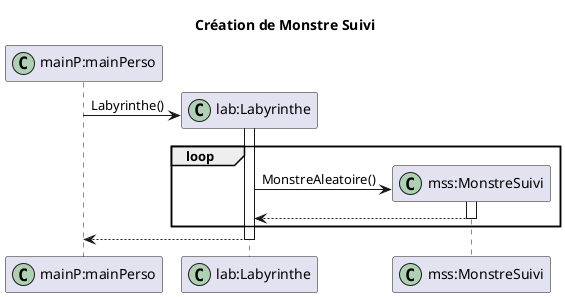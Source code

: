 @startuml 
title Création de Monstre Suivi
participant "mainP:mainPerso" as mainP << (C,#ADD1B2) >>
participant "lab:Labyrinthe" as lab << (C,#ADD1B2) >>
participant "mss:MonstreSuivi" as mss << (C,#ADD1B2) >>

create lab
mainP -> lab : Labyrinthe()
Activate lab
loop
create mss
lab -> mss : MonstreAleatoire()
activate mss
mss --> lab
deactivate mss
end
lab --> mainP
deactivate lab
@enduml